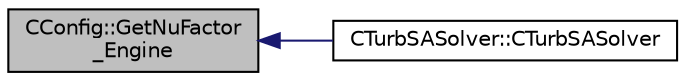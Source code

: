 digraph "CConfig::GetNuFactor_Engine"
{
  edge [fontname="Helvetica",fontsize="10",labelfontname="Helvetica",labelfontsize="10"];
  node [fontname="Helvetica",fontsize="10",shape=record];
  rankdir="LR";
  Node9762 [label="CConfig::GetNuFactor\l_Engine",height=0.2,width=0.4,color="black", fillcolor="grey75", style="filled", fontcolor="black"];
  Node9762 -> Node9763 [dir="back",color="midnightblue",fontsize="10",style="solid",fontname="Helvetica"];
  Node9763 [label="CTurbSASolver::CTurbSASolver",height=0.2,width=0.4,color="black", fillcolor="white", style="filled",URL="$class_c_turb_s_a_solver.html#a06a8b09d1563dd48f364ff6e97c25cd8"];
}
